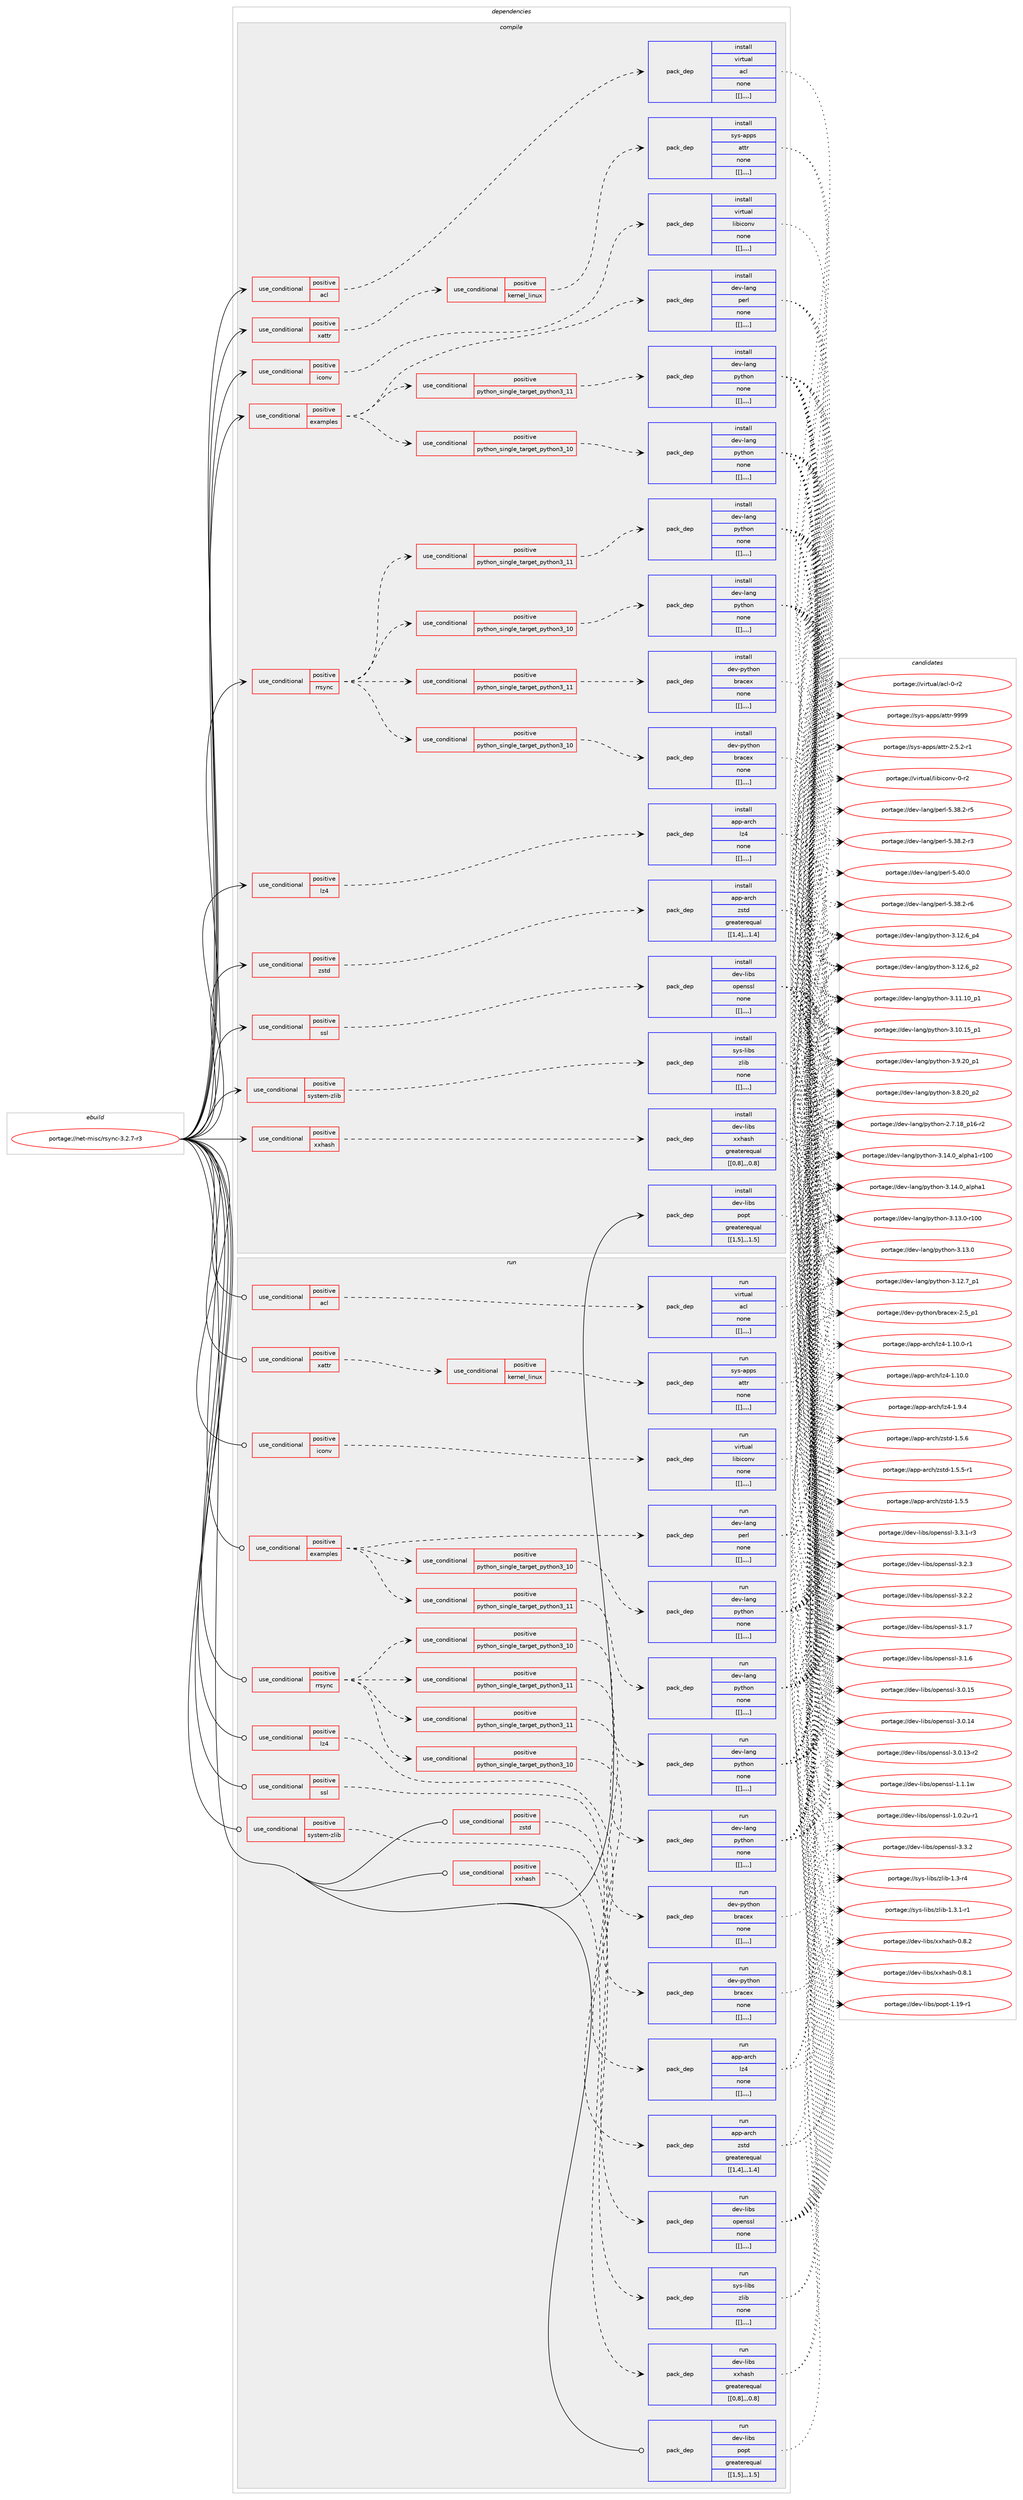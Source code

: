 digraph prolog {

# *************
# Graph options
# *************

newrank=true;
concentrate=true;
compound=true;
graph [rankdir=LR,fontname=Helvetica,fontsize=10,ranksep=1.5];#, ranksep=2.5, nodesep=0.2];
edge  [arrowhead=vee];
node  [fontname=Helvetica,fontsize=10];

# **********
# The ebuild
# **********

subgraph cluster_leftcol {
color=gray;
label=<<i>ebuild</i>>;
id [label="portage://net-misc/rsync-3.2.7-r3", color=red, width=4, href="../net-misc/rsync-3.2.7-r3.svg"];
}

# ****************
# The dependencies
# ****************

subgraph cluster_midcol {
color=gray;
label=<<i>dependencies</i>>;
subgraph cluster_compile {
fillcolor="#eeeeee";
style=filled;
label=<<i>compile</i>>;
subgraph cond104878 {
dependency397306 [label=<<TABLE BORDER="0" CELLBORDER="1" CELLSPACING="0" CELLPADDING="4"><TR><TD ROWSPAN="3" CELLPADDING="10">use_conditional</TD></TR><TR><TD>positive</TD></TR><TR><TD>acl</TD></TR></TABLE>>, shape=none, color=red];
subgraph pack289442 {
dependency397309 [label=<<TABLE BORDER="0" CELLBORDER="1" CELLSPACING="0" CELLPADDING="4" WIDTH="220"><TR><TD ROWSPAN="6" CELLPADDING="30">pack_dep</TD></TR><TR><TD WIDTH="110">install</TD></TR><TR><TD>virtual</TD></TR><TR><TD>acl</TD></TR><TR><TD>none</TD></TR><TR><TD>[[],,,,]</TD></TR></TABLE>>, shape=none, color=blue];
}
dependency397306:e -> dependency397309:w [weight=20,style="dashed",arrowhead="vee"];
}
id:e -> dependency397306:w [weight=20,style="solid",arrowhead="vee"];
subgraph cond104882 {
dependency397314 [label=<<TABLE BORDER="0" CELLBORDER="1" CELLSPACING="0" CELLPADDING="4"><TR><TD ROWSPAN="3" CELLPADDING="10">use_conditional</TD></TR><TR><TD>positive</TD></TR><TR><TD>examples</TD></TR></TABLE>>, shape=none, color=red];
subgraph cond104910 {
dependency397425 [label=<<TABLE BORDER="0" CELLBORDER="1" CELLSPACING="0" CELLPADDING="4"><TR><TD ROWSPAN="3" CELLPADDING="10">use_conditional</TD></TR><TR><TD>positive</TD></TR><TR><TD>python_single_target_python3_10</TD></TR></TABLE>>, shape=none, color=red];
subgraph pack289545 {
dependency397462 [label=<<TABLE BORDER="0" CELLBORDER="1" CELLSPACING="0" CELLPADDING="4" WIDTH="220"><TR><TD ROWSPAN="6" CELLPADDING="30">pack_dep</TD></TR><TR><TD WIDTH="110">install</TD></TR><TR><TD>dev-lang</TD></TR><TR><TD>python</TD></TR><TR><TD>none</TD></TR><TR><TD>[[],,,,]</TD></TR></TABLE>>, shape=none, color=blue];
}
dependency397425:e -> dependency397462:w [weight=20,style="dashed",arrowhead="vee"];
}
dependency397314:e -> dependency397425:w [weight=20,style="dashed",arrowhead="vee"];
subgraph cond104930 {
dependency397486 [label=<<TABLE BORDER="0" CELLBORDER="1" CELLSPACING="0" CELLPADDING="4"><TR><TD ROWSPAN="3" CELLPADDING="10">use_conditional</TD></TR><TR><TD>positive</TD></TR><TR><TD>python_single_target_python3_11</TD></TR></TABLE>>, shape=none, color=red];
subgraph pack289602 {
dependency397541 [label=<<TABLE BORDER="0" CELLBORDER="1" CELLSPACING="0" CELLPADDING="4" WIDTH="220"><TR><TD ROWSPAN="6" CELLPADDING="30">pack_dep</TD></TR><TR><TD WIDTH="110">install</TD></TR><TR><TD>dev-lang</TD></TR><TR><TD>python</TD></TR><TR><TD>none</TD></TR><TR><TD>[[],,,,]</TD></TR></TABLE>>, shape=none, color=blue];
}
dependency397486:e -> dependency397541:w [weight=20,style="dashed",arrowhead="vee"];
}
dependency397314:e -> dependency397486:w [weight=20,style="dashed",arrowhead="vee"];
subgraph pack289678 {
dependency397676 [label=<<TABLE BORDER="0" CELLBORDER="1" CELLSPACING="0" CELLPADDING="4" WIDTH="220"><TR><TD ROWSPAN="6" CELLPADDING="30">pack_dep</TD></TR><TR><TD WIDTH="110">install</TD></TR><TR><TD>dev-lang</TD></TR><TR><TD>perl</TD></TR><TR><TD>none</TD></TR><TR><TD>[[],,,,]</TD></TR></TABLE>>, shape=none, color=blue];
}
dependency397314:e -> dependency397676:w [weight=20,style="dashed",arrowhead="vee"];
}
id:e -> dependency397314:w [weight=20,style="solid",arrowhead="vee"];
subgraph cond105020 {
dependency397720 [label=<<TABLE BORDER="0" CELLBORDER="1" CELLSPACING="0" CELLPADDING="4"><TR><TD ROWSPAN="3" CELLPADDING="10">use_conditional</TD></TR><TR><TD>positive</TD></TR><TR><TD>iconv</TD></TR></TABLE>>, shape=none, color=red];
subgraph pack289790 {
dependency397847 [label=<<TABLE BORDER="0" CELLBORDER="1" CELLSPACING="0" CELLPADDING="4" WIDTH="220"><TR><TD ROWSPAN="6" CELLPADDING="30">pack_dep</TD></TR><TR><TD WIDTH="110">install</TD></TR><TR><TD>virtual</TD></TR><TR><TD>libiconv</TD></TR><TR><TD>none</TD></TR><TR><TD>[[],,,,]</TD></TR></TABLE>>, shape=none, color=blue];
}
dependency397720:e -> dependency397847:w [weight=20,style="dashed",arrowhead="vee"];
}
id:e -> dependency397720:w [weight=20,style="solid",arrowhead="vee"];
subgraph cond105056 {
dependency397852 [label=<<TABLE BORDER="0" CELLBORDER="1" CELLSPACING="0" CELLPADDING="4"><TR><TD ROWSPAN="3" CELLPADDING="10">use_conditional</TD></TR><TR><TD>positive</TD></TR><TR><TD>lz4</TD></TR></TABLE>>, shape=none, color=red];
subgraph pack289821 {
dependency397912 [label=<<TABLE BORDER="0" CELLBORDER="1" CELLSPACING="0" CELLPADDING="4" WIDTH="220"><TR><TD ROWSPAN="6" CELLPADDING="30">pack_dep</TD></TR><TR><TD WIDTH="110">install</TD></TR><TR><TD>app-arch</TD></TR><TR><TD>lz4</TD></TR><TR><TD>none</TD></TR><TR><TD>[[],,,,]</TD></TR></TABLE>>, shape=none, color=blue];
}
dependency397852:e -> dependency397912:w [weight=20,style="dashed",arrowhead="vee"];
}
id:e -> dependency397852:w [weight=20,style="solid",arrowhead="vee"];
subgraph cond105078 {
dependency397940 [label=<<TABLE BORDER="0" CELLBORDER="1" CELLSPACING="0" CELLPADDING="4"><TR><TD ROWSPAN="3" CELLPADDING="10">use_conditional</TD></TR><TR><TD>positive</TD></TR><TR><TD>rrsync</TD></TR></TABLE>>, shape=none, color=red];
subgraph cond105094 {
dependency397978 [label=<<TABLE BORDER="0" CELLBORDER="1" CELLSPACING="0" CELLPADDING="4"><TR><TD ROWSPAN="3" CELLPADDING="10">use_conditional</TD></TR><TR><TD>positive</TD></TR><TR><TD>python_single_target_python3_10</TD></TR></TABLE>>, shape=none, color=red];
subgraph pack289901 {
dependency397996 [label=<<TABLE BORDER="0" CELLBORDER="1" CELLSPACING="0" CELLPADDING="4" WIDTH="220"><TR><TD ROWSPAN="6" CELLPADDING="30">pack_dep</TD></TR><TR><TD WIDTH="110">install</TD></TR><TR><TD>dev-lang</TD></TR><TR><TD>python</TD></TR><TR><TD>none</TD></TR><TR><TD>[[],,,,]</TD></TR></TABLE>>, shape=none, color=blue];
}
dependency397978:e -> dependency397996:w [weight=20,style="dashed",arrowhead="vee"];
}
dependency397940:e -> dependency397978:w [weight=20,style="dashed",arrowhead="vee"];
subgraph cond105120 {
dependency398019 [label=<<TABLE BORDER="0" CELLBORDER="1" CELLSPACING="0" CELLPADDING="4"><TR><TD ROWSPAN="3" CELLPADDING="10">use_conditional</TD></TR><TR><TD>positive</TD></TR><TR><TD>python_single_target_python3_11</TD></TR></TABLE>>, shape=none, color=red];
subgraph pack289914 {
dependency398044 [label=<<TABLE BORDER="0" CELLBORDER="1" CELLSPACING="0" CELLPADDING="4" WIDTH="220"><TR><TD ROWSPAN="6" CELLPADDING="30">pack_dep</TD></TR><TR><TD WIDTH="110">install</TD></TR><TR><TD>dev-lang</TD></TR><TR><TD>python</TD></TR><TR><TD>none</TD></TR><TR><TD>[[],,,,]</TD></TR></TABLE>>, shape=none, color=blue];
}
dependency398019:e -> dependency398044:w [weight=20,style="dashed",arrowhead="vee"];
}
dependency397940:e -> dependency398019:w [weight=20,style="dashed",arrowhead="vee"];
subgraph cond105165 {
dependency398148 [label=<<TABLE BORDER="0" CELLBORDER="1" CELLSPACING="0" CELLPADDING="4"><TR><TD ROWSPAN="3" CELLPADDING="10">use_conditional</TD></TR><TR><TD>positive</TD></TR><TR><TD>python_single_target_python3_10</TD></TR></TABLE>>, shape=none, color=red];
subgraph pack289996 {
dependency398168 [label=<<TABLE BORDER="0" CELLBORDER="1" CELLSPACING="0" CELLPADDING="4" WIDTH="220"><TR><TD ROWSPAN="6" CELLPADDING="30">pack_dep</TD></TR><TR><TD WIDTH="110">install</TD></TR><TR><TD>dev-python</TD></TR><TR><TD>bracex</TD></TR><TR><TD>none</TD></TR><TR><TD>[[],,,,]</TD></TR></TABLE>>, shape=none, color=blue];
}
dependency398148:e -> dependency398168:w [weight=20,style="dashed",arrowhead="vee"];
}
dependency397940:e -> dependency398148:w [weight=20,style="dashed",arrowhead="vee"];
subgraph cond105196 {
dependency398264 [label=<<TABLE BORDER="0" CELLBORDER="1" CELLSPACING="0" CELLPADDING="4"><TR><TD ROWSPAN="3" CELLPADDING="10">use_conditional</TD></TR><TR><TD>positive</TD></TR><TR><TD>python_single_target_python3_11</TD></TR></TABLE>>, shape=none, color=red];
subgraph pack290101 {
dependency398298 [label=<<TABLE BORDER="0" CELLBORDER="1" CELLSPACING="0" CELLPADDING="4" WIDTH="220"><TR><TD ROWSPAN="6" CELLPADDING="30">pack_dep</TD></TR><TR><TD WIDTH="110">install</TD></TR><TR><TD>dev-python</TD></TR><TR><TD>bracex</TD></TR><TR><TD>none</TD></TR><TR><TD>[[],,,,]</TD></TR></TABLE>>, shape=none, color=blue];
}
dependency398264:e -> dependency398298:w [weight=20,style="dashed",arrowhead="vee"];
}
dependency397940:e -> dependency398264:w [weight=20,style="dashed",arrowhead="vee"];
}
id:e -> dependency397940:w [weight=20,style="solid",arrowhead="vee"];
subgraph cond105212 {
dependency398363 [label=<<TABLE BORDER="0" CELLBORDER="1" CELLSPACING="0" CELLPADDING="4"><TR><TD ROWSPAN="3" CELLPADDING="10">use_conditional</TD></TR><TR><TD>positive</TD></TR><TR><TD>ssl</TD></TR></TABLE>>, shape=none, color=red];
subgraph pack290154 {
dependency398406 [label=<<TABLE BORDER="0" CELLBORDER="1" CELLSPACING="0" CELLPADDING="4" WIDTH="220"><TR><TD ROWSPAN="6" CELLPADDING="30">pack_dep</TD></TR><TR><TD WIDTH="110">install</TD></TR><TR><TD>dev-libs</TD></TR><TR><TD>openssl</TD></TR><TR><TD>none</TD></TR><TR><TD>[[],,,,]</TD></TR></TABLE>>, shape=none, color=blue];
}
dependency398363:e -> dependency398406:w [weight=20,style="dashed",arrowhead="vee"];
}
id:e -> dependency398363:w [weight=20,style="solid",arrowhead="vee"];
subgraph cond105265 {
dependency398487 [label=<<TABLE BORDER="0" CELLBORDER="1" CELLSPACING="0" CELLPADDING="4"><TR><TD ROWSPAN="3" CELLPADDING="10">use_conditional</TD></TR><TR><TD>positive</TD></TR><TR><TD>system-zlib</TD></TR></TABLE>>, shape=none, color=red];
subgraph pack290231 {
dependency398491 [label=<<TABLE BORDER="0" CELLBORDER="1" CELLSPACING="0" CELLPADDING="4" WIDTH="220"><TR><TD ROWSPAN="6" CELLPADDING="30">pack_dep</TD></TR><TR><TD WIDTH="110">install</TD></TR><TR><TD>sys-libs</TD></TR><TR><TD>zlib</TD></TR><TR><TD>none</TD></TR><TR><TD>[[],,,,]</TD></TR></TABLE>>, shape=none, color=blue];
}
dependency398487:e -> dependency398491:w [weight=20,style="dashed",arrowhead="vee"];
}
id:e -> dependency398487:w [weight=20,style="solid",arrowhead="vee"];
subgraph cond105278 {
dependency398576 [label=<<TABLE BORDER="0" CELLBORDER="1" CELLSPACING="0" CELLPADDING="4"><TR><TD ROWSPAN="3" CELLPADDING="10">use_conditional</TD></TR><TR><TD>positive</TD></TR><TR><TD>xattr</TD></TR></TABLE>>, shape=none, color=red];
subgraph cond105297 {
dependency398598 [label=<<TABLE BORDER="0" CELLBORDER="1" CELLSPACING="0" CELLPADDING="4"><TR><TD ROWSPAN="3" CELLPADDING="10">use_conditional</TD></TR><TR><TD>positive</TD></TR><TR><TD>kernel_linux</TD></TR></TABLE>>, shape=none, color=red];
subgraph pack290317 {
dependency398640 [label=<<TABLE BORDER="0" CELLBORDER="1" CELLSPACING="0" CELLPADDING="4" WIDTH="220"><TR><TD ROWSPAN="6" CELLPADDING="30">pack_dep</TD></TR><TR><TD WIDTH="110">install</TD></TR><TR><TD>sys-apps</TD></TR><TR><TD>attr</TD></TR><TR><TD>none</TD></TR><TR><TD>[[],,,,]</TD></TR></TABLE>>, shape=none, color=blue];
}
dependency398598:e -> dependency398640:w [weight=20,style="dashed",arrowhead="vee"];
}
dependency398576:e -> dependency398598:w [weight=20,style="dashed",arrowhead="vee"];
}
id:e -> dependency398576:w [weight=20,style="solid",arrowhead="vee"];
subgraph cond105319 {
dependency398648 [label=<<TABLE BORDER="0" CELLBORDER="1" CELLSPACING="0" CELLPADDING="4"><TR><TD ROWSPAN="3" CELLPADDING="10">use_conditional</TD></TR><TR><TD>positive</TD></TR><TR><TD>xxhash</TD></TR></TABLE>>, shape=none, color=red];
subgraph pack290338 {
dependency398652 [label=<<TABLE BORDER="0" CELLBORDER="1" CELLSPACING="0" CELLPADDING="4" WIDTH="220"><TR><TD ROWSPAN="6" CELLPADDING="30">pack_dep</TD></TR><TR><TD WIDTH="110">install</TD></TR><TR><TD>dev-libs</TD></TR><TR><TD>xxhash</TD></TR><TR><TD>greaterequal</TD></TR><TR><TD>[[0,8],,,0.8]</TD></TR></TABLE>>, shape=none, color=blue];
}
dependency398648:e -> dependency398652:w [weight=20,style="dashed",arrowhead="vee"];
}
id:e -> dependency398648:w [weight=20,style="solid",arrowhead="vee"];
subgraph cond105342 {
dependency398735 [label=<<TABLE BORDER="0" CELLBORDER="1" CELLSPACING="0" CELLPADDING="4"><TR><TD ROWSPAN="3" CELLPADDING="10">use_conditional</TD></TR><TR><TD>positive</TD></TR><TR><TD>zstd</TD></TR></TABLE>>, shape=none, color=red];
subgraph pack290395 {
dependency398761 [label=<<TABLE BORDER="0" CELLBORDER="1" CELLSPACING="0" CELLPADDING="4" WIDTH="220"><TR><TD ROWSPAN="6" CELLPADDING="30">pack_dep</TD></TR><TR><TD WIDTH="110">install</TD></TR><TR><TD>app-arch</TD></TR><TR><TD>zstd</TD></TR><TR><TD>greaterequal</TD></TR><TR><TD>[[1,4],,,1.4]</TD></TR></TABLE>>, shape=none, color=blue];
}
dependency398735:e -> dependency398761:w [weight=20,style="dashed",arrowhead="vee"];
}
id:e -> dependency398735:w [weight=20,style="solid",arrowhead="vee"];
subgraph pack290416 {
dependency398808 [label=<<TABLE BORDER="0" CELLBORDER="1" CELLSPACING="0" CELLPADDING="4" WIDTH="220"><TR><TD ROWSPAN="6" CELLPADDING="30">pack_dep</TD></TR><TR><TD WIDTH="110">install</TD></TR><TR><TD>dev-libs</TD></TR><TR><TD>popt</TD></TR><TR><TD>greaterequal</TD></TR><TR><TD>[[1,5],,,1.5]</TD></TR></TABLE>>, shape=none, color=blue];
}
id:e -> dependency398808:w [weight=20,style="solid",arrowhead="vee"];
}
subgraph cluster_compileandrun {
fillcolor="#eeeeee";
style=filled;
label=<<i>compile and run</i>>;
}
subgraph cluster_run {
fillcolor="#eeeeee";
style=filled;
label=<<i>run</i>>;
subgraph cond105369 {
dependency398813 [label=<<TABLE BORDER="0" CELLBORDER="1" CELLSPACING="0" CELLPADDING="4"><TR><TD ROWSPAN="3" CELLPADDING="10">use_conditional</TD></TR><TR><TD>positive</TD></TR><TR><TD>acl</TD></TR></TABLE>>, shape=none, color=red];
subgraph pack290455 {
dependency398816 [label=<<TABLE BORDER="0" CELLBORDER="1" CELLSPACING="0" CELLPADDING="4" WIDTH="220"><TR><TD ROWSPAN="6" CELLPADDING="30">pack_dep</TD></TR><TR><TD WIDTH="110">run</TD></TR><TR><TD>virtual</TD></TR><TR><TD>acl</TD></TR><TR><TD>none</TD></TR><TR><TD>[[],,,,]</TD></TR></TABLE>>, shape=none, color=blue];
}
dependency398813:e -> dependency398816:w [weight=20,style="dashed",arrowhead="vee"];
}
id:e -> dependency398813:w [weight=20,style="solid",arrowhead="odot"];
subgraph cond105374 {
dependency398861 [label=<<TABLE BORDER="0" CELLBORDER="1" CELLSPACING="0" CELLPADDING="4"><TR><TD ROWSPAN="3" CELLPADDING="10">use_conditional</TD></TR><TR><TD>positive</TD></TR><TR><TD>examples</TD></TR></TABLE>>, shape=none, color=red];
subgraph cond105385 {
dependency398886 [label=<<TABLE BORDER="0" CELLBORDER="1" CELLSPACING="0" CELLPADDING="4"><TR><TD ROWSPAN="3" CELLPADDING="10">use_conditional</TD></TR><TR><TD>positive</TD></TR><TR><TD>python_single_target_python3_10</TD></TR></TABLE>>, shape=none, color=red];
subgraph pack290506 {
dependency398969 [label=<<TABLE BORDER="0" CELLBORDER="1" CELLSPACING="0" CELLPADDING="4" WIDTH="220"><TR><TD ROWSPAN="6" CELLPADDING="30">pack_dep</TD></TR><TR><TD WIDTH="110">run</TD></TR><TR><TD>dev-lang</TD></TR><TR><TD>python</TD></TR><TR><TD>none</TD></TR><TR><TD>[[],,,,]</TD></TR></TABLE>>, shape=none, color=blue];
}
dependency398886:e -> dependency398969:w [weight=20,style="dashed",arrowhead="vee"];
}
dependency398861:e -> dependency398886:w [weight=20,style="dashed",arrowhead="vee"];
subgraph cond105416 {
dependency399033 [label=<<TABLE BORDER="0" CELLBORDER="1" CELLSPACING="0" CELLPADDING="4"><TR><TD ROWSPAN="3" CELLPADDING="10">use_conditional</TD></TR><TR><TD>positive</TD></TR><TR><TD>python_single_target_python3_11</TD></TR></TABLE>>, shape=none, color=red];
subgraph pack290614 {
dependency399036 [label=<<TABLE BORDER="0" CELLBORDER="1" CELLSPACING="0" CELLPADDING="4" WIDTH="220"><TR><TD ROWSPAN="6" CELLPADDING="30">pack_dep</TD></TR><TR><TD WIDTH="110">run</TD></TR><TR><TD>dev-lang</TD></TR><TR><TD>python</TD></TR><TR><TD>none</TD></TR><TR><TD>[[],,,,]</TD></TR></TABLE>>, shape=none, color=blue];
}
dependency399033:e -> dependency399036:w [weight=20,style="dashed",arrowhead="vee"];
}
dependency398861:e -> dependency399033:w [weight=20,style="dashed",arrowhead="vee"];
subgraph pack290622 {
dependency399044 [label=<<TABLE BORDER="0" CELLBORDER="1" CELLSPACING="0" CELLPADDING="4" WIDTH="220"><TR><TD ROWSPAN="6" CELLPADDING="30">pack_dep</TD></TR><TR><TD WIDTH="110">run</TD></TR><TR><TD>dev-lang</TD></TR><TR><TD>perl</TD></TR><TR><TD>none</TD></TR><TR><TD>[[],,,,]</TD></TR></TABLE>>, shape=none, color=blue];
}
dependency398861:e -> dependency399044:w [weight=20,style="dashed",arrowhead="vee"];
}
id:e -> dependency398861:w [weight=20,style="solid",arrowhead="odot"];
subgraph cond105434 {
dependency399069 [label=<<TABLE BORDER="0" CELLBORDER="1" CELLSPACING="0" CELLPADDING="4"><TR><TD ROWSPAN="3" CELLPADDING="10">use_conditional</TD></TR><TR><TD>positive</TD></TR><TR><TD>iconv</TD></TR></TABLE>>, shape=none, color=red];
subgraph pack290650 {
dependency399106 [label=<<TABLE BORDER="0" CELLBORDER="1" CELLSPACING="0" CELLPADDING="4" WIDTH="220"><TR><TD ROWSPAN="6" CELLPADDING="30">pack_dep</TD></TR><TR><TD WIDTH="110">run</TD></TR><TR><TD>virtual</TD></TR><TR><TD>libiconv</TD></TR><TR><TD>none</TD></TR><TR><TD>[[],,,,]</TD></TR></TABLE>>, shape=none, color=blue];
}
dependency399069:e -> dependency399106:w [weight=20,style="dashed",arrowhead="vee"];
}
id:e -> dependency399069:w [weight=20,style="solid",arrowhead="odot"];
subgraph cond105452 {
dependency399182 [label=<<TABLE BORDER="0" CELLBORDER="1" CELLSPACING="0" CELLPADDING="4"><TR><TD ROWSPAN="3" CELLPADDING="10">use_conditional</TD></TR><TR><TD>positive</TD></TR><TR><TD>lz4</TD></TR></TABLE>>, shape=none, color=red];
subgraph pack290728 {
dependency399202 [label=<<TABLE BORDER="0" CELLBORDER="1" CELLSPACING="0" CELLPADDING="4" WIDTH="220"><TR><TD ROWSPAN="6" CELLPADDING="30">pack_dep</TD></TR><TR><TD WIDTH="110">run</TD></TR><TR><TD>app-arch</TD></TR><TR><TD>lz4</TD></TR><TR><TD>none</TD></TR><TR><TD>[[],,,,]</TD></TR></TABLE>>, shape=none, color=blue];
}
dependency399182:e -> dependency399202:w [weight=20,style="dashed",arrowhead="vee"];
}
id:e -> dependency399182:w [weight=20,style="solid",arrowhead="odot"];
subgraph cond105496 {
dependency399304 [label=<<TABLE BORDER="0" CELLBORDER="1" CELLSPACING="0" CELLPADDING="4"><TR><TD ROWSPAN="3" CELLPADDING="10">use_conditional</TD></TR><TR><TD>positive</TD></TR><TR><TD>rrsync</TD></TR></TABLE>>, shape=none, color=red];
subgraph cond105514 {
dependency399366 [label=<<TABLE BORDER="0" CELLBORDER="1" CELLSPACING="0" CELLPADDING="4"><TR><TD ROWSPAN="3" CELLPADDING="10">use_conditional</TD></TR><TR><TD>positive</TD></TR><TR><TD>python_single_target_python3_10</TD></TR></TABLE>>, shape=none, color=red];
subgraph pack290859 {
dependency399384 [label=<<TABLE BORDER="0" CELLBORDER="1" CELLSPACING="0" CELLPADDING="4" WIDTH="220"><TR><TD ROWSPAN="6" CELLPADDING="30">pack_dep</TD></TR><TR><TD WIDTH="110">run</TD></TR><TR><TD>dev-lang</TD></TR><TR><TD>python</TD></TR><TR><TD>none</TD></TR><TR><TD>[[],,,,]</TD></TR></TABLE>>, shape=none, color=blue];
}
dependency399366:e -> dependency399384:w [weight=20,style="dashed",arrowhead="vee"];
}
dependency399304:e -> dependency399366:w [weight=20,style="dashed",arrowhead="vee"];
subgraph cond105521 {
dependency399405 [label=<<TABLE BORDER="0" CELLBORDER="1" CELLSPACING="0" CELLPADDING="4"><TR><TD ROWSPAN="3" CELLPADDING="10">use_conditional</TD></TR><TR><TD>positive</TD></TR><TR><TD>python_single_target_python3_11</TD></TR></TABLE>>, shape=none, color=red];
subgraph pack290913 {
dependency399477 [label=<<TABLE BORDER="0" CELLBORDER="1" CELLSPACING="0" CELLPADDING="4" WIDTH="220"><TR><TD ROWSPAN="6" CELLPADDING="30">pack_dep</TD></TR><TR><TD WIDTH="110">run</TD></TR><TR><TD>dev-lang</TD></TR><TR><TD>python</TD></TR><TR><TD>none</TD></TR><TR><TD>[[],,,,]</TD></TR></TABLE>>, shape=none, color=blue];
}
dependency399405:e -> dependency399477:w [weight=20,style="dashed",arrowhead="vee"];
}
dependency399304:e -> dependency399405:w [weight=20,style="dashed",arrowhead="vee"];
subgraph cond105551 {
dependency399497 [label=<<TABLE BORDER="0" CELLBORDER="1" CELLSPACING="0" CELLPADDING="4"><TR><TD ROWSPAN="3" CELLPADDING="10">use_conditional</TD></TR><TR><TD>positive</TD></TR><TR><TD>python_single_target_python3_10</TD></TR></TABLE>>, shape=none, color=red];
subgraph pack290943 {
dependency399504 [label=<<TABLE BORDER="0" CELLBORDER="1" CELLSPACING="0" CELLPADDING="4" WIDTH="220"><TR><TD ROWSPAN="6" CELLPADDING="30">pack_dep</TD></TR><TR><TD WIDTH="110">run</TD></TR><TR><TD>dev-python</TD></TR><TR><TD>bracex</TD></TR><TR><TD>none</TD></TR><TR><TD>[[],,,,]</TD></TR></TABLE>>, shape=none, color=blue];
}
dependency399497:e -> dependency399504:w [weight=20,style="dashed",arrowhead="vee"];
}
dependency399304:e -> dependency399497:w [weight=20,style="dashed",arrowhead="vee"];
subgraph cond105566 {
dependency399537 [label=<<TABLE BORDER="0" CELLBORDER="1" CELLSPACING="0" CELLPADDING="4"><TR><TD ROWSPAN="3" CELLPADDING="10">use_conditional</TD></TR><TR><TD>positive</TD></TR><TR><TD>python_single_target_python3_11</TD></TR></TABLE>>, shape=none, color=red];
subgraph pack290998 {
dependency399584 [label=<<TABLE BORDER="0" CELLBORDER="1" CELLSPACING="0" CELLPADDING="4" WIDTH="220"><TR><TD ROWSPAN="6" CELLPADDING="30">pack_dep</TD></TR><TR><TD WIDTH="110">run</TD></TR><TR><TD>dev-python</TD></TR><TR><TD>bracex</TD></TR><TR><TD>none</TD></TR><TR><TD>[[],,,,]</TD></TR></TABLE>>, shape=none, color=blue];
}
dependency399537:e -> dependency399584:w [weight=20,style="dashed",arrowhead="vee"];
}
dependency399304:e -> dependency399537:w [weight=20,style="dashed",arrowhead="vee"];
}
id:e -> dependency399304:w [weight=20,style="solid",arrowhead="odot"];
subgraph cond105581 {
dependency399630 [label=<<TABLE BORDER="0" CELLBORDER="1" CELLSPACING="0" CELLPADDING="4"><TR><TD ROWSPAN="3" CELLPADDING="10">use_conditional</TD></TR><TR><TD>positive</TD></TR><TR><TD>ssl</TD></TR></TABLE>>, shape=none, color=red];
subgraph pack291042 {
dependency399650 [label=<<TABLE BORDER="0" CELLBORDER="1" CELLSPACING="0" CELLPADDING="4" WIDTH="220"><TR><TD ROWSPAN="6" CELLPADDING="30">pack_dep</TD></TR><TR><TD WIDTH="110">run</TD></TR><TR><TD>dev-libs</TD></TR><TR><TD>openssl</TD></TR><TR><TD>none</TD></TR><TR><TD>[[],,,,]</TD></TR></TABLE>>, shape=none, color=blue];
}
dependency399630:e -> dependency399650:w [weight=20,style="dashed",arrowhead="vee"];
}
id:e -> dependency399630:w [weight=20,style="solid",arrowhead="odot"];
subgraph cond105610 {
dependency399693 [label=<<TABLE BORDER="0" CELLBORDER="1" CELLSPACING="0" CELLPADDING="4"><TR><TD ROWSPAN="3" CELLPADDING="10">use_conditional</TD></TR><TR><TD>positive</TD></TR><TR><TD>system-zlib</TD></TR></TABLE>>, shape=none, color=red];
subgraph pack291084 {
dependency399734 [label=<<TABLE BORDER="0" CELLBORDER="1" CELLSPACING="0" CELLPADDING="4" WIDTH="220"><TR><TD ROWSPAN="6" CELLPADDING="30">pack_dep</TD></TR><TR><TD WIDTH="110">run</TD></TR><TR><TD>sys-libs</TD></TR><TR><TD>zlib</TD></TR><TR><TD>none</TD></TR><TR><TD>[[],,,,]</TD></TR></TABLE>>, shape=none, color=blue];
}
dependency399693:e -> dependency399734:w [weight=20,style="dashed",arrowhead="vee"];
}
id:e -> dependency399693:w [weight=20,style="solid",arrowhead="odot"];
subgraph cond105619 {
dependency399740 [label=<<TABLE BORDER="0" CELLBORDER="1" CELLSPACING="0" CELLPADDING="4"><TR><TD ROWSPAN="3" CELLPADDING="10">use_conditional</TD></TR><TR><TD>positive</TD></TR><TR><TD>xattr</TD></TR></TABLE>>, shape=none, color=red];
subgraph cond105620 {
dependency399807 [label=<<TABLE BORDER="0" CELLBORDER="1" CELLSPACING="0" CELLPADDING="4"><TR><TD ROWSPAN="3" CELLPADDING="10">use_conditional</TD></TR><TR><TD>positive</TD></TR><TR><TD>kernel_linux</TD></TR></TABLE>>, shape=none, color=red];
subgraph pack291166 {
dependency399828 [label=<<TABLE BORDER="0" CELLBORDER="1" CELLSPACING="0" CELLPADDING="4" WIDTH="220"><TR><TD ROWSPAN="6" CELLPADDING="30">pack_dep</TD></TR><TR><TD WIDTH="110">run</TD></TR><TR><TD>sys-apps</TD></TR><TR><TD>attr</TD></TR><TR><TD>none</TD></TR><TR><TD>[[],,,,]</TD></TR></TABLE>>, shape=none, color=blue];
}
dependency399807:e -> dependency399828:w [weight=20,style="dashed",arrowhead="vee"];
}
dependency399740:e -> dependency399807:w [weight=20,style="dashed",arrowhead="vee"];
}
id:e -> dependency399740:w [weight=20,style="solid",arrowhead="odot"];
subgraph cond105644 {
dependency399892 [label=<<TABLE BORDER="0" CELLBORDER="1" CELLSPACING="0" CELLPADDING="4"><TR><TD ROWSPAN="3" CELLPADDING="10">use_conditional</TD></TR><TR><TD>positive</TD></TR><TR><TD>xxhash</TD></TR></TABLE>>, shape=none, color=red];
subgraph pack291237 {
dependency399894 [label=<<TABLE BORDER="0" CELLBORDER="1" CELLSPACING="0" CELLPADDING="4" WIDTH="220"><TR><TD ROWSPAN="6" CELLPADDING="30">pack_dep</TD></TR><TR><TD WIDTH="110">run</TD></TR><TR><TD>dev-libs</TD></TR><TR><TD>xxhash</TD></TR><TR><TD>greaterequal</TD></TR><TR><TD>[[0,8],,,0.8]</TD></TR></TABLE>>, shape=none, color=blue];
}
dependency399892:e -> dependency399894:w [weight=20,style="dashed",arrowhead="vee"];
}
id:e -> dependency399892:w [weight=20,style="solid",arrowhead="odot"];
subgraph cond105660 {
dependency399939 [label=<<TABLE BORDER="0" CELLBORDER="1" CELLSPACING="0" CELLPADDING="4"><TR><TD ROWSPAN="3" CELLPADDING="10">use_conditional</TD></TR><TR><TD>positive</TD></TR><TR><TD>zstd</TD></TR></TABLE>>, shape=none, color=red];
subgraph pack291291 {
dependency399974 [label=<<TABLE BORDER="0" CELLBORDER="1" CELLSPACING="0" CELLPADDING="4" WIDTH="220"><TR><TD ROWSPAN="6" CELLPADDING="30">pack_dep</TD></TR><TR><TD WIDTH="110">run</TD></TR><TR><TD>app-arch</TD></TR><TR><TD>zstd</TD></TR><TR><TD>greaterequal</TD></TR><TR><TD>[[1,4],,,1.4]</TD></TR></TABLE>>, shape=none, color=blue];
}
dependency399939:e -> dependency399974:w [weight=20,style="dashed",arrowhead="vee"];
}
id:e -> dependency399939:w [weight=20,style="solid",arrowhead="odot"];
subgraph pack291298 {
dependency400016 [label=<<TABLE BORDER="0" CELLBORDER="1" CELLSPACING="0" CELLPADDING="4" WIDTH="220"><TR><TD ROWSPAN="6" CELLPADDING="30">pack_dep</TD></TR><TR><TD WIDTH="110">run</TD></TR><TR><TD>dev-libs</TD></TR><TR><TD>popt</TD></TR><TR><TD>greaterequal</TD></TR><TR><TD>[[1,5],,,1.5]</TD></TR></TABLE>>, shape=none, color=blue];
}
id:e -> dependency400016:w [weight=20,style="solid",arrowhead="odot"];
}
}

# **************
# The candidates
# **************

subgraph cluster_choices {
rank=same;
color=gray;
label=<<i>candidates</i>>;

subgraph choice290257 {
color=black;
nodesep=1;
choice1181051141161179710847979910845484511450 [label="portage://virtual/acl-0-r2", color=red, width=4,href="../virtual/acl-0-r2.svg"];
dependency397309:e -> choice1181051141161179710847979910845484511450:w [style=dotted,weight="100"];
}
subgraph choice290258 {
color=black;
nodesep=1;
choice100101118451089711010347112121116104111110455146495246489597108112104974945114494848 [label="portage://dev-lang/python-3.14.0_alpha1-r100", color=red, width=4,href="../dev-lang/python-3.14.0_alpha1-r100.svg"];
choice1001011184510897110103471121211161041111104551464952464895971081121049749 [label="portage://dev-lang/python-3.14.0_alpha1", color=red, width=4,href="../dev-lang/python-3.14.0_alpha1.svg"];
choice1001011184510897110103471121211161041111104551464951464845114494848 [label="portage://dev-lang/python-3.13.0-r100", color=red, width=4,href="../dev-lang/python-3.13.0-r100.svg"];
choice10010111845108971101034711212111610411111045514649514648 [label="portage://dev-lang/python-3.13.0", color=red, width=4,href="../dev-lang/python-3.13.0.svg"];
choice100101118451089711010347112121116104111110455146495046559511249 [label="portage://dev-lang/python-3.12.7_p1", color=red, width=4,href="../dev-lang/python-3.12.7_p1.svg"];
choice100101118451089711010347112121116104111110455146495046549511252 [label="portage://dev-lang/python-3.12.6_p4", color=red, width=4,href="../dev-lang/python-3.12.6_p4.svg"];
choice100101118451089711010347112121116104111110455146495046549511250 [label="portage://dev-lang/python-3.12.6_p2", color=red, width=4,href="../dev-lang/python-3.12.6_p2.svg"];
choice10010111845108971101034711212111610411111045514649494649489511249 [label="portage://dev-lang/python-3.11.10_p1", color=red, width=4,href="../dev-lang/python-3.11.10_p1.svg"];
choice10010111845108971101034711212111610411111045514649484649539511249 [label="portage://dev-lang/python-3.10.15_p1", color=red, width=4,href="../dev-lang/python-3.10.15_p1.svg"];
choice100101118451089711010347112121116104111110455146574650489511249 [label="portage://dev-lang/python-3.9.20_p1", color=red, width=4,href="../dev-lang/python-3.9.20_p1.svg"];
choice100101118451089711010347112121116104111110455146564650489511250 [label="portage://dev-lang/python-3.8.20_p2", color=red, width=4,href="../dev-lang/python-3.8.20_p2.svg"];
choice100101118451089711010347112121116104111110455046554649569511249544511450 [label="portage://dev-lang/python-2.7.18_p16-r2", color=red, width=4,href="../dev-lang/python-2.7.18_p16-r2.svg"];
dependency397462:e -> choice100101118451089711010347112121116104111110455146495246489597108112104974945114494848:w [style=dotted,weight="100"];
dependency397462:e -> choice1001011184510897110103471121211161041111104551464952464895971081121049749:w [style=dotted,weight="100"];
dependency397462:e -> choice1001011184510897110103471121211161041111104551464951464845114494848:w [style=dotted,weight="100"];
dependency397462:e -> choice10010111845108971101034711212111610411111045514649514648:w [style=dotted,weight="100"];
dependency397462:e -> choice100101118451089711010347112121116104111110455146495046559511249:w [style=dotted,weight="100"];
dependency397462:e -> choice100101118451089711010347112121116104111110455146495046549511252:w [style=dotted,weight="100"];
dependency397462:e -> choice100101118451089711010347112121116104111110455146495046549511250:w [style=dotted,weight="100"];
dependency397462:e -> choice10010111845108971101034711212111610411111045514649494649489511249:w [style=dotted,weight="100"];
dependency397462:e -> choice10010111845108971101034711212111610411111045514649484649539511249:w [style=dotted,weight="100"];
dependency397462:e -> choice100101118451089711010347112121116104111110455146574650489511249:w [style=dotted,weight="100"];
dependency397462:e -> choice100101118451089711010347112121116104111110455146564650489511250:w [style=dotted,weight="100"];
dependency397462:e -> choice100101118451089711010347112121116104111110455046554649569511249544511450:w [style=dotted,weight="100"];
}
subgraph choice290267 {
color=black;
nodesep=1;
choice100101118451089711010347112121116104111110455146495246489597108112104974945114494848 [label="portage://dev-lang/python-3.14.0_alpha1-r100", color=red, width=4,href="../dev-lang/python-3.14.0_alpha1-r100.svg"];
choice1001011184510897110103471121211161041111104551464952464895971081121049749 [label="portage://dev-lang/python-3.14.0_alpha1", color=red, width=4,href="../dev-lang/python-3.14.0_alpha1.svg"];
choice1001011184510897110103471121211161041111104551464951464845114494848 [label="portage://dev-lang/python-3.13.0-r100", color=red, width=4,href="../dev-lang/python-3.13.0-r100.svg"];
choice10010111845108971101034711212111610411111045514649514648 [label="portage://dev-lang/python-3.13.0", color=red, width=4,href="../dev-lang/python-3.13.0.svg"];
choice100101118451089711010347112121116104111110455146495046559511249 [label="portage://dev-lang/python-3.12.7_p1", color=red, width=4,href="../dev-lang/python-3.12.7_p1.svg"];
choice100101118451089711010347112121116104111110455146495046549511252 [label="portage://dev-lang/python-3.12.6_p4", color=red, width=4,href="../dev-lang/python-3.12.6_p4.svg"];
choice100101118451089711010347112121116104111110455146495046549511250 [label="portage://dev-lang/python-3.12.6_p2", color=red, width=4,href="../dev-lang/python-3.12.6_p2.svg"];
choice10010111845108971101034711212111610411111045514649494649489511249 [label="portage://dev-lang/python-3.11.10_p1", color=red, width=4,href="../dev-lang/python-3.11.10_p1.svg"];
choice10010111845108971101034711212111610411111045514649484649539511249 [label="portage://dev-lang/python-3.10.15_p1", color=red, width=4,href="../dev-lang/python-3.10.15_p1.svg"];
choice100101118451089711010347112121116104111110455146574650489511249 [label="portage://dev-lang/python-3.9.20_p1", color=red, width=4,href="../dev-lang/python-3.9.20_p1.svg"];
choice100101118451089711010347112121116104111110455146564650489511250 [label="portage://dev-lang/python-3.8.20_p2", color=red, width=4,href="../dev-lang/python-3.8.20_p2.svg"];
choice100101118451089711010347112121116104111110455046554649569511249544511450 [label="portage://dev-lang/python-2.7.18_p16-r2", color=red, width=4,href="../dev-lang/python-2.7.18_p16-r2.svg"];
dependency397541:e -> choice100101118451089711010347112121116104111110455146495246489597108112104974945114494848:w [style=dotted,weight="100"];
dependency397541:e -> choice1001011184510897110103471121211161041111104551464952464895971081121049749:w [style=dotted,weight="100"];
dependency397541:e -> choice1001011184510897110103471121211161041111104551464951464845114494848:w [style=dotted,weight="100"];
dependency397541:e -> choice10010111845108971101034711212111610411111045514649514648:w [style=dotted,weight="100"];
dependency397541:e -> choice100101118451089711010347112121116104111110455146495046559511249:w [style=dotted,weight="100"];
dependency397541:e -> choice100101118451089711010347112121116104111110455146495046549511252:w [style=dotted,weight="100"];
dependency397541:e -> choice100101118451089711010347112121116104111110455146495046549511250:w [style=dotted,weight="100"];
dependency397541:e -> choice10010111845108971101034711212111610411111045514649494649489511249:w [style=dotted,weight="100"];
dependency397541:e -> choice10010111845108971101034711212111610411111045514649484649539511249:w [style=dotted,weight="100"];
dependency397541:e -> choice100101118451089711010347112121116104111110455146574650489511249:w [style=dotted,weight="100"];
dependency397541:e -> choice100101118451089711010347112121116104111110455146564650489511250:w [style=dotted,weight="100"];
dependency397541:e -> choice100101118451089711010347112121116104111110455046554649569511249544511450:w [style=dotted,weight="100"];
}
subgraph choice290317 {
color=black;
nodesep=1;
choice10010111845108971101034711210111410845534652484648 [label="portage://dev-lang/perl-5.40.0", color=red, width=4,href="../dev-lang/perl-5.40.0.svg"];
choice100101118451089711010347112101114108455346515646504511454 [label="portage://dev-lang/perl-5.38.2-r6", color=red, width=4,href="../dev-lang/perl-5.38.2-r6.svg"];
choice100101118451089711010347112101114108455346515646504511453 [label="portage://dev-lang/perl-5.38.2-r5", color=red, width=4,href="../dev-lang/perl-5.38.2-r5.svg"];
choice100101118451089711010347112101114108455346515646504511451 [label="portage://dev-lang/perl-5.38.2-r3", color=red, width=4,href="../dev-lang/perl-5.38.2-r3.svg"];
dependency397676:e -> choice10010111845108971101034711210111410845534652484648:w [style=dotted,weight="100"];
dependency397676:e -> choice100101118451089711010347112101114108455346515646504511454:w [style=dotted,weight="100"];
dependency397676:e -> choice100101118451089711010347112101114108455346515646504511453:w [style=dotted,weight="100"];
dependency397676:e -> choice100101118451089711010347112101114108455346515646504511451:w [style=dotted,weight="100"];
}
subgraph choice290323 {
color=black;
nodesep=1;
choice1181051141161179710847108105981059911111011845484511450 [label="portage://virtual/libiconv-0-r2", color=red, width=4,href="../virtual/libiconv-0-r2.svg"];
dependency397847:e -> choice1181051141161179710847108105981059911111011845484511450:w [style=dotted,weight="100"];
}
subgraph choice290334 {
color=black;
nodesep=1;
choice971121124597114991044710812252454946494846484511449 [label="portage://app-arch/lz4-1.10.0-r1", color=red, width=4,href="../app-arch/lz4-1.10.0-r1.svg"];
choice97112112459711499104471081225245494649484648 [label="portage://app-arch/lz4-1.10.0", color=red, width=4,href="../app-arch/lz4-1.10.0.svg"];
choice971121124597114991044710812252454946574652 [label="portage://app-arch/lz4-1.9.4", color=red, width=4,href="../app-arch/lz4-1.9.4.svg"];
dependency397912:e -> choice971121124597114991044710812252454946494846484511449:w [style=dotted,weight="100"];
dependency397912:e -> choice97112112459711499104471081225245494649484648:w [style=dotted,weight="100"];
dependency397912:e -> choice971121124597114991044710812252454946574652:w [style=dotted,weight="100"];
}
subgraph choice290364 {
color=black;
nodesep=1;
choice100101118451089711010347112121116104111110455146495246489597108112104974945114494848 [label="portage://dev-lang/python-3.14.0_alpha1-r100", color=red, width=4,href="../dev-lang/python-3.14.0_alpha1-r100.svg"];
choice1001011184510897110103471121211161041111104551464952464895971081121049749 [label="portage://dev-lang/python-3.14.0_alpha1", color=red, width=4,href="../dev-lang/python-3.14.0_alpha1.svg"];
choice1001011184510897110103471121211161041111104551464951464845114494848 [label="portage://dev-lang/python-3.13.0-r100", color=red, width=4,href="../dev-lang/python-3.13.0-r100.svg"];
choice10010111845108971101034711212111610411111045514649514648 [label="portage://dev-lang/python-3.13.0", color=red, width=4,href="../dev-lang/python-3.13.0.svg"];
choice100101118451089711010347112121116104111110455146495046559511249 [label="portage://dev-lang/python-3.12.7_p1", color=red, width=4,href="../dev-lang/python-3.12.7_p1.svg"];
choice100101118451089711010347112121116104111110455146495046549511252 [label="portage://dev-lang/python-3.12.6_p4", color=red, width=4,href="../dev-lang/python-3.12.6_p4.svg"];
choice100101118451089711010347112121116104111110455146495046549511250 [label="portage://dev-lang/python-3.12.6_p2", color=red, width=4,href="../dev-lang/python-3.12.6_p2.svg"];
choice10010111845108971101034711212111610411111045514649494649489511249 [label="portage://dev-lang/python-3.11.10_p1", color=red, width=4,href="../dev-lang/python-3.11.10_p1.svg"];
choice10010111845108971101034711212111610411111045514649484649539511249 [label="portage://dev-lang/python-3.10.15_p1", color=red, width=4,href="../dev-lang/python-3.10.15_p1.svg"];
choice100101118451089711010347112121116104111110455146574650489511249 [label="portage://dev-lang/python-3.9.20_p1", color=red, width=4,href="../dev-lang/python-3.9.20_p1.svg"];
choice100101118451089711010347112121116104111110455146564650489511250 [label="portage://dev-lang/python-3.8.20_p2", color=red, width=4,href="../dev-lang/python-3.8.20_p2.svg"];
choice100101118451089711010347112121116104111110455046554649569511249544511450 [label="portage://dev-lang/python-2.7.18_p16-r2", color=red, width=4,href="../dev-lang/python-2.7.18_p16-r2.svg"];
dependency397996:e -> choice100101118451089711010347112121116104111110455146495246489597108112104974945114494848:w [style=dotted,weight="100"];
dependency397996:e -> choice1001011184510897110103471121211161041111104551464952464895971081121049749:w [style=dotted,weight="100"];
dependency397996:e -> choice1001011184510897110103471121211161041111104551464951464845114494848:w [style=dotted,weight="100"];
dependency397996:e -> choice10010111845108971101034711212111610411111045514649514648:w [style=dotted,weight="100"];
dependency397996:e -> choice100101118451089711010347112121116104111110455146495046559511249:w [style=dotted,weight="100"];
dependency397996:e -> choice100101118451089711010347112121116104111110455146495046549511252:w [style=dotted,weight="100"];
dependency397996:e -> choice100101118451089711010347112121116104111110455146495046549511250:w [style=dotted,weight="100"];
dependency397996:e -> choice10010111845108971101034711212111610411111045514649494649489511249:w [style=dotted,weight="100"];
dependency397996:e -> choice10010111845108971101034711212111610411111045514649484649539511249:w [style=dotted,weight="100"];
dependency397996:e -> choice100101118451089711010347112121116104111110455146574650489511249:w [style=dotted,weight="100"];
dependency397996:e -> choice100101118451089711010347112121116104111110455146564650489511250:w [style=dotted,weight="100"];
dependency397996:e -> choice100101118451089711010347112121116104111110455046554649569511249544511450:w [style=dotted,weight="100"];
}
subgraph choice290370 {
color=black;
nodesep=1;
choice100101118451089711010347112121116104111110455146495246489597108112104974945114494848 [label="portage://dev-lang/python-3.14.0_alpha1-r100", color=red, width=4,href="../dev-lang/python-3.14.0_alpha1-r100.svg"];
choice1001011184510897110103471121211161041111104551464952464895971081121049749 [label="portage://dev-lang/python-3.14.0_alpha1", color=red, width=4,href="../dev-lang/python-3.14.0_alpha1.svg"];
choice1001011184510897110103471121211161041111104551464951464845114494848 [label="portage://dev-lang/python-3.13.0-r100", color=red, width=4,href="../dev-lang/python-3.13.0-r100.svg"];
choice10010111845108971101034711212111610411111045514649514648 [label="portage://dev-lang/python-3.13.0", color=red, width=4,href="../dev-lang/python-3.13.0.svg"];
choice100101118451089711010347112121116104111110455146495046559511249 [label="portage://dev-lang/python-3.12.7_p1", color=red, width=4,href="../dev-lang/python-3.12.7_p1.svg"];
choice100101118451089711010347112121116104111110455146495046549511252 [label="portage://dev-lang/python-3.12.6_p4", color=red, width=4,href="../dev-lang/python-3.12.6_p4.svg"];
choice100101118451089711010347112121116104111110455146495046549511250 [label="portage://dev-lang/python-3.12.6_p2", color=red, width=4,href="../dev-lang/python-3.12.6_p2.svg"];
choice10010111845108971101034711212111610411111045514649494649489511249 [label="portage://dev-lang/python-3.11.10_p1", color=red, width=4,href="../dev-lang/python-3.11.10_p1.svg"];
choice10010111845108971101034711212111610411111045514649484649539511249 [label="portage://dev-lang/python-3.10.15_p1", color=red, width=4,href="../dev-lang/python-3.10.15_p1.svg"];
choice100101118451089711010347112121116104111110455146574650489511249 [label="portage://dev-lang/python-3.9.20_p1", color=red, width=4,href="../dev-lang/python-3.9.20_p1.svg"];
choice100101118451089711010347112121116104111110455146564650489511250 [label="portage://dev-lang/python-3.8.20_p2", color=red, width=4,href="../dev-lang/python-3.8.20_p2.svg"];
choice100101118451089711010347112121116104111110455046554649569511249544511450 [label="portage://dev-lang/python-2.7.18_p16-r2", color=red, width=4,href="../dev-lang/python-2.7.18_p16-r2.svg"];
dependency398044:e -> choice100101118451089711010347112121116104111110455146495246489597108112104974945114494848:w [style=dotted,weight="100"];
dependency398044:e -> choice1001011184510897110103471121211161041111104551464952464895971081121049749:w [style=dotted,weight="100"];
dependency398044:e -> choice1001011184510897110103471121211161041111104551464951464845114494848:w [style=dotted,weight="100"];
dependency398044:e -> choice10010111845108971101034711212111610411111045514649514648:w [style=dotted,weight="100"];
dependency398044:e -> choice100101118451089711010347112121116104111110455146495046559511249:w [style=dotted,weight="100"];
dependency398044:e -> choice100101118451089711010347112121116104111110455146495046549511252:w [style=dotted,weight="100"];
dependency398044:e -> choice100101118451089711010347112121116104111110455146495046549511250:w [style=dotted,weight="100"];
dependency398044:e -> choice10010111845108971101034711212111610411111045514649494649489511249:w [style=dotted,weight="100"];
dependency398044:e -> choice10010111845108971101034711212111610411111045514649484649539511249:w [style=dotted,weight="100"];
dependency398044:e -> choice100101118451089711010347112121116104111110455146574650489511249:w [style=dotted,weight="100"];
dependency398044:e -> choice100101118451089711010347112121116104111110455146564650489511250:w [style=dotted,weight="100"];
dependency398044:e -> choice100101118451089711010347112121116104111110455046554649569511249544511450:w [style=dotted,weight="100"];
}
subgraph choice290381 {
color=black;
nodesep=1;
choice1001011184511212111610411111047981149799101120455046539511249 [label="portage://dev-python/bracex-2.5_p1", color=red, width=4,href="../dev-python/bracex-2.5_p1.svg"];
dependency398168:e -> choice1001011184511212111610411111047981149799101120455046539511249:w [style=dotted,weight="100"];
}
subgraph choice290393 {
color=black;
nodesep=1;
choice1001011184511212111610411111047981149799101120455046539511249 [label="portage://dev-python/bracex-2.5_p1", color=red, width=4,href="../dev-python/bracex-2.5_p1.svg"];
dependency398298:e -> choice1001011184511212111610411111047981149799101120455046539511249:w [style=dotted,weight="100"];
}
subgraph choice290409 {
color=black;
nodesep=1;
choice100101118451081059811547111112101110115115108455146514650 [label="portage://dev-libs/openssl-3.3.2", color=red, width=4,href="../dev-libs/openssl-3.3.2.svg"];
choice1001011184510810598115471111121011101151151084551465146494511451 [label="portage://dev-libs/openssl-3.3.1-r3", color=red, width=4,href="../dev-libs/openssl-3.3.1-r3.svg"];
choice100101118451081059811547111112101110115115108455146504651 [label="portage://dev-libs/openssl-3.2.3", color=red, width=4,href="../dev-libs/openssl-3.2.3.svg"];
choice100101118451081059811547111112101110115115108455146504650 [label="portage://dev-libs/openssl-3.2.2", color=red, width=4,href="../dev-libs/openssl-3.2.2.svg"];
choice100101118451081059811547111112101110115115108455146494655 [label="portage://dev-libs/openssl-3.1.7", color=red, width=4,href="../dev-libs/openssl-3.1.7.svg"];
choice100101118451081059811547111112101110115115108455146494654 [label="portage://dev-libs/openssl-3.1.6", color=red, width=4,href="../dev-libs/openssl-3.1.6.svg"];
choice10010111845108105981154711111210111011511510845514648464953 [label="portage://dev-libs/openssl-3.0.15", color=red, width=4,href="../dev-libs/openssl-3.0.15.svg"];
choice10010111845108105981154711111210111011511510845514648464952 [label="portage://dev-libs/openssl-3.0.14", color=red, width=4,href="../dev-libs/openssl-3.0.14.svg"];
choice100101118451081059811547111112101110115115108455146484649514511450 [label="portage://dev-libs/openssl-3.0.13-r2", color=red, width=4,href="../dev-libs/openssl-3.0.13-r2.svg"];
choice100101118451081059811547111112101110115115108454946494649119 [label="portage://dev-libs/openssl-1.1.1w", color=red, width=4,href="../dev-libs/openssl-1.1.1w.svg"];
choice1001011184510810598115471111121011101151151084549464846501174511449 [label="portage://dev-libs/openssl-1.0.2u-r1", color=red, width=4,href="../dev-libs/openssl-1.0.2u-r1.svg"];
dependency398406:e -> choice100101118451081059811547111112101110115115108455146514650:w [style=dotted,weight="100"];
dependency398406:e -> choice1001011184510810598115471111121011101151151084551465146494511451:w [style=dotted,weight="100"];
dependency398406:e -> choice100101118451081059811547111112101110115115108455146504651:w [style=dotted,weight="100"];
dependency398406:e -> choice100101118451081059811547111112101110115115108455146504650:w [style=dotted,weight="100"];
dependency398406:e -> choice100101118451081059811547111112101110115115108455146494655:w [style=dotted,weight="100"];
dependency398406:e -> choice100101118451081059811547111112101110115115108455146494654:w [style=dotted,weight="100"];
dependency398406:e -> choice10010111845108105981154711111210111011511510845514648464953:w [style=dotted,weight="100"];
dependency398406:e -> choice10010111845108105981154711111210111011511510845514648464952:w [style=dotted,weight="100"];
dependency398406:e -> choice100101118451081059811547111112101110115115108455146484649514511450:w [style=dotted,weight="100"];
dependency398406:e -> choice100101118451081059811547111112101110115115108454946494649119:w [style=dotted,weight="100"];
dependency398406:e -> choice1001011184510810598115471111121011101151151084549464846501174511449:w [style=dotted,weight="100"];
}
subgraph choice290415 {
color=black;
nodesep=1;
choice115121115451081059811547122108105984549465146494511449 [label="portage://sys-libs/zlib-1.3.1-r1", color=red, width=4,href="../sys-libs/zlib-1.3.1-r1.svg"];
choice11512111545108105981154712210810598454946514511452 [label="portage://sys-libs/zlib-1.3-r4", color=red, width=4,href="../sys-libs/zlib-1.3-r4.svg"];
dependency398491:e -> choice115121115451081059811547122108105984549465146494511449:w [style=dotted,weight="100"];
dependency398491:e -> choice11512111545108105981154712210810598454946514511452:w [style=dotted,weight="100"];
}
subgraph choice290417 {
color=black;
nodesep=1;
choice115121115459711211211547971161161144557575757 [label="portage://sys-apps/attr-9999", color=red, width=4,href="../sys-apps/attr-9999.svg"];
choice115121115459711211211547971161161144550465346504511449 [label="portage://sys-apps/attr-2.5.2-r1", color=red, width=4,href="../sys-apps/attr-2.5.2-r1.svg"];
dependency398640:e -> choice115121115459711211211547971161161144557575757:w [style=dotted,weight="100"];
dependency398640:e -> choice115121115459711211211547971161161144550465346504511449:w [style=dotted,weight="100"];
}
subgraph choice290424 {
color=black;
nodesep=1;
choice10010111845108105981154712012010497115104454846564650 [label="portage://dev-libs/xxhash-0.8.2", color=red, width=4,href="../dev-libs/xxhash-0.8.2.svg"];
choice10010111845108105981154712012010497115104454846564649 [label="portage://dev-libs/xxhash-0.8.1", color=red, width=4,href="../dev-libs/xxhash-0.8.1.svg"];
dependency398652:e -> choice10010111845108105981154712012010497115104454846564650:w [style=dotted,weight="100"];
dependency398652:e -> choice10010111845108105981154712012010497115104454846564649:w [style=dotted,weight="100"];
}
subgraph choice290428 {
color=black;
nodesep=1;
choice9711211245971149910447122115116100454946534654 [label="portage://app-arch/zstd-1.5.6", color=red, width=4,href="../app-arch/zstd-1.5.6.svg"];
choice97112112459711499104471221151161004549465346534511449 [label="portage://app-arch/zstd-1.5.5-r1", color=red, width=4,href="../app-arch/zstd-1.5.5-r1.svg"];
choice9711211245971149910447122115116100454946534653 [label="portage://app-arch/zstd-1.5.5", color=red, width=4,href="../app-arch/zstd-1.5.5.svg"];
dependency398761:e -> choice9711211245971149910447122115116100454946534654:w [style=dotted,weight="100"];
dependency398761:e -> choice97112112459711499104471221151161004549465346534511449:w [style=dotted,weight="100"];
dependency398761:e -> choice9711211245971149910447122115116100454946534653:w [style=dotted,weight="100"];
}
subgraph choice290442 {
color=black;
nodesep=1;
choice10010111845108105981154711211111211645494649574511449 [label="portage://dev-libs/popt-1.19-r1", color=red, width=4,href="../dev-libs/popt-1.19-r1.svg"];
dependency398808:e -> choice10010111845108105981154711211111211645494649574511449:w [style=dotted,weight="100"];
}
subgraph choice290443 {
color=black;
nodesep=1;
choice1181051141161179710847979910845484511450 [label="portage://virtual/acl-0-r2", color=red, width=4,href="../virtual/acl-0-r2.svg"];
dependency398816:e -> choice1181051141161179710847979910845484511450:w [style=dotted,weight="100"];
}
subgraph choice290445 {
color=black;
nodesep=1;
choice100101118451089711010347112121116104111110455146495246489597108112104974945114494848 [label="portage://dev-lang/python-3.14.0_alpha1-r100", color=red, width=4,href="../dev-lang/python-3.14.0_alpha1-r100.svg"];
choice1001011184510897110103471121211161041111104551464952464895971081121049749 [label="portage://dev-lang/python-3.14.0_alpha1", color=red, width=4,href="../dev-lang/python-3.14.0_alpha1.svg"];
choice1001011184510897110103471121211161041111104551464951464845114494848 [label="portage://dev-lang/python-3.13.0-r100", color=red, width=4,href="../dev-lang/python-3.13.0-r100.svg"];
choice10010111845108971101034711212111610411111045514649514648 [label="portage://dev-lang/python-3.13.0", color=red, width=4,href="../dev-lang/python-3.13.0.svg"];
choice100101118451089711010347112121116104111110455146495046559511249 [label="portage://dev-lang/python-3.12.7_p1", color=red, width=4,href="../dev-lang/python-3.12.7_p1.svg"];
choice100101118451089711010347112121116104111110455146495046549511252 [label="portage://dev-lang/python-3.12.6_p4", color=red, width=4,href="../dev-lang/python-3.12.6_p4.svg"];
choice100101118451089711010347112121116104111110455146495046549511250 [label="portage://dev-lang/python-3.12.6_p2", color=red, width=4,href="../dev-lang/python-3.12.6_p2.svg"];
choice10010111845108971101034711212111610411111045514649494649489511249 [label="portage://dev-lang/python-3.11.10_p1", color=red, width=4,href="../dev-lang/python-3.11.10_p1.svg"];
choice10010111845108971101034711212111610411111045514649484649539511249 [label="portage://dev-lang/python-3.10.15_p1", color=red, width=4,href="../dev-lang/python-3.10.15_p1.svg"];
choice100101118451089711010347112121116104111110455146574650489511249 [label="portage://dev-lang/python-3.9.20_p1", color=red, width=4,href="../dev-lang/python-3.9.20_p1.svg"];
choice100101118451089711010347112121116104111110455146564650489511250 [label="portage://dev-lang/python-3.8.20_p2", color=red, width=4,href="../dev-lang/python-3.8.20_p2.svg"];
choice100101118451089711010347112121116104111110455046554649569511249544511450 [label="portage://dev-lang/python-2.7.18_p16-r2", color=red, width=4,href="../dev-lang/python-2.7.18_p16-r2.svg"];
dependency398969:e -> choice100101118451089711010347112121116104111110455146495246489597108112104974945114494848:w [style=dotted,weight="100"];
dependency398969:e -> choice1001011184510897110103471121211161041111104551464952464895971081121049749:w [style=dotted,weight="100"];
dependency398969:e -> choice1001011184510897110103471121211161041111104551464951464845114494848:w [style=dotted,weight="100"];
dependency398969:e -> choice10010111845108971101034711212111610411111045514649514648:w [style=dotted,weight="100"];
dependency398969:e -> choice100101118451089711010347112121116104111110455146495046559511249:w [style=dotted,weight="100"];
dependency398969:e -> choice100101118451089711010347112121116104111110455146495046549511252:w [style=dotted,weight="100"];
dependency398969:e -> choice100101118451089711010347112121116104111110455146495046549511250:w [style=dotted,weight="100"];
dependency398969:e -> choice10010111845108971101034711212111610411111045514649494649489511249:w [style=dotted,weight="100"];
dependency398969:e -> choice10010111845108971101034711212111610411111045514649484649539511249:w [style=dotted,weight="100"];
dependency398969:e -> choice100101118451089711010347112121116104111110455146574650489511249:w [style=dotted,weight="100"];
dependency398969:e -> choice100101118451089711010347112121116104111110455146564650489511250:w [style=dotted,weight="100"];
dependency398969:e -> choice100101118451089711010347112121116104111110455046554649569511249544511450:w [style=dotted,weight="100"];
}
subgraph choice290452 {
color=black;
nodesep=1;
choice100101118451089711010347112121116104111110455146495246489597108112104974945114494848 [label="portage://dev-lang/python-3.14.0_alpha1-r100", color=red, width=4,href="../dev-lang/python-3.14.0_alpha1-r100.svg"];
choice1001011184510897110103471121211161041111104551464952464895971081121049749 [label="portage://dev-lang/python-3.14.0_alpha1", color=red, width=4,href="../dev-lang/python-3.14.0_alpha1.svg"];
choice1001011184510897110103471121211161041111104551464951464845114494848 [label="portage://dev-lang/python-3.13.0-r100", color=red, width=4,href="../dev-lang/python-3.13.0-r100.svg"];
choice10010111845108971101034711212111610411111045514649514648 [label="portage://dev-lang/python-3.13.0", color=red, width=4,href="../dev-lang/python-3.13.0.svg"];
choice100101118451089711010347112121116104111110455146495046559511249 [label="portage://dev-lang/python-3.12.7_p1", color=red, width=4,href="../dev-lang/python-3.12.7_p1.svg"];
choice100101118451089711010347112121116104111110455146495046549511252 [label="portage://dev-lang/python-3.12.6_p4", color=red, width=4,href="../dev-lang/python-3.12.6_p4.svg"];
choice100101118451089711010347112121116104111110455146495046549511250 [label="portage://dev-lang/python-3.12.6_p2", color=red, width=4,href="../dev-lang/python-3.12.6_p2.svg"];
choice10010111845108971101034711212111610411111045514649494649489511249 [label="portage://dev-lang/python-3.11.10_p1", color=red, width=4,href="../dev-lang/python-3.11.10_p1.svg"];
choice10010111845108971101034711212111610411111045514649484649539511249 [label="portage://dev-lang/python-3.10.15_p1", color=red, width=4,href="../dev-lang/python-3.10.15_p1.svg"];
choice100101118451089711010347112121116104111110455146574650489511249 [label="portage://dev-lang/python-3.9.20_p1", color=red, width=4,href="../dev-lang/python-3.9.20_p1.svg"];
choice100101118451089711010347112121116104111110455146564650489511250 [label="portage://dev-lang/python-3.8.20_p2", color=red, width=4,href="../dev-lang/python-3.8.20_p2.svg"];
choice100101118451089711010347112121116104111110455046554649569511249544511450 [label="portage://dev-lang/python-2.7.18_p16-r2", color=red, width=4,href="../dev-lang/python-2.7.18_p16-r2.svg"];
dependency399036:e -> choice100101118451089711010347112121116104111110455146495246489597108112104974945114494848:w [style=dotted,weight="100"];
dependency399036:e -> choice1001011184510897110103471121211161041111104551464952464895971081121049749:w [style=dotted,weight="100"];
dependency399036:e -> choice1001011184510897110103471121211161041111104551464951464845114494848:w [style=dotted,weight="100"];
dependency399036:e -> choice10010111845108971101034711212111610411111045514649514648:w [style=dotted,weight="100"];
dependency399036:e -> choice100101118451089711010347112121116104111110455146495046559511249:w [style=dotted,weight="100"];
dependency399036:e -> choice100101118451089711010347112121116104111110455146495046549511252:w [style=dotted,weight="100"];
dependency399036:e -> choice100101118451089711010347112121116104111110455146495046549511250:w [style=dotted,weight="100"];
dependency399036:e -> choice10010111845108971101034711212111610411111045514649494649489511249:w [style=dotted,weight="100"];
dependency399036:e -> choice10010111845108971101034711212111610411111045514649484649539511249:w [style=dotted,weight="100"];
dependency399036:e -> choice100101118451089711010347112121116104111110455146574650489511249:w [style=dotted,weight="100"];
dependency399036:e -> choice100101118451089711010347112121116104111110455146564650489511250:w [style=dotted,weight="100"];
dependency399036:e -> choice100101118451089711010347112121116104111110455046554649569511249544511450:w [style=dotted,weight="100"];
}
subgraph choice290478 {
color=black;
nodesep=1;
choice10010111845108971101034711210111410845534652484648 [label="portage://dev-lang/perl-5.40.0", color=red, width=4,href="../dev-lang/perl-5.40.0.svg"];
choice100101118451089711010347112101114108455346515646504511454 [label="portage://dev-lang/perl-5.38.2-r6", color=red, width=4,href="../dev-lang/perl-5.38.2-r6.svg"];
choice100101118451089711010347112101114108455346515646504511453 [label="portage://dev-lang/perl-5.38.2-r5", color=red, width=4,href="../dev-lang/perl-5.38.2-r5.svg"];
choice100101118451089711010347112101114108455346515646504511451 [label="portage://dev-lang/perl-5.38.2-r3", color=red, width=4,href="../dev-lang/perl-5.38.2-r3.svg"];
dependency399044:e -> choice10010111845108971101034711210111410845534652484648:w [style=dotted,weight="100"];
dependency399044:e -> choice100101118451089711010347112101114108455346515646504511454:w [style=dotted,weight="100"];
dependency399044:e -> choice100101118451089711010347112101114108455346515646504511453:w [style=dotted,weight="100"];
dependency399044:e -> choice100101118451089711010347112101114108455346515646504511451:w [style=dotted,weight="100"];
}
subgraph choice290490 {
color=black;
nodesep=1;
choice1181051141161179710847108105981059911111011845484511450 [label="portage://virtual/libiconv-0-r2", color=red, width=4,href="../virtual/libiconv-0-r2.svg"];
dependency399106:e -> choice1181051141161179710847108105981059911111011845484511450:w [style=dotted,weight="100"];
}
subgraph choice290492 {
color=black;
nodesep=1;
choice971121124597114991044710812252454946494846484511449 [label="portage://app-arch/lz4-1.10.0-r1", color=red, width=4,href="../app-arch/lz4-1.10.0-r1.svg"];
choice97112112459711499104471081225245494649484648 [label="portage://app-arch/lz4-1.10.0", color=red, width=4,href="../app-arch/lz4-1.10.0.svg"];
choice971121124597114991044710812252454946574652 [label="portage://app-arch/lz4-1.9.4", color=red, width=4,href="../app-arch/lz4-1.9.4.svg"];
dependency399202:e -> choice971121124597114991044710812252454946494846484511449:w [style=dotted,weight="100"];
dependency399202:e -> choice97112112459711499104471081225245494649484648:w [style=dotted,weight="100"];
dependency399202:e -> choice971121124597114991044710812252454946574652:w [style=dotted,weight="100"];
}
subgraph choice290502 {
color=black;
nodesep=1;
choice100101118451089711010347112121116104111110455146495246489597108112104974945114494848 [label="portage://dev-lang/python-3.14.0_alpha1-r100", color=red, width=4,href="../dev-lang/python-3.14.0_alpha1-r100.svg"];
choice1001011184510897110103471121211161041111104551464952464895971081121049749 [label="portage://dev-lang/python-3.14.0_alpha1", color=red, width=4,href="../dev-lang/python-3.14.0_alpha1.svg"];
choice1001011184510897110103471121211161041111104551464951464845114494848 [label="portage://dev-lang/python-3.13.0-r100", color=red, width=4,href="../dev-lang/python-3.13.0-r100.svg"];
choice10010111845108971101034711212111610411111045514649514648 [label="portage://dev-lang/python-3.13.0", color=red, width=4,href="../dev-lang/python-3.13.0.svg"];
choice100101118451089711010347112121116104111110455146495046559511249 [label="portage://dev-lang/python-3.12.7_p1", color=red, width=4,href="../dev-lang/python-3.12.7_p1.svg"];
choice100101118451089711010347112121116104111110455146495046549511252 [label="portage://dev-lang/python-3.12.6_p4", color=red, width=4,href="../dev-lang/python-3.12.6_p4.svg"];
choice100101118451089711010347112121116104111110455146495046549511250 [label="portage://dev-lang/python-3.12.6_p2", color=red, width=4,href="../dev-lang/python-3.12.6_p2.svg"];
choice10010111845108971101034711212111610411111045514649494649489511249 [label="portage://dev-lang/python-3.11.10_p1", color=red, width=4,href="../dev-lang/python-3.11.10_p1.svg"];
choice10010111845108971101034711212111610411111045514649484649539511249 [label="portage://dev-lang/python-3.10.15_p1", color=red, width=4,href="../dev-lang/python-3.10.15_p1.svg"];
choice100101118451089711010347112121116104111110455146574650489511249 [label="portage://dev-lang/python-3.9.20_p1", color=red, width=4,href="../dev-lang/python-3.9.20_p1.svg"];
choice100101118451089711010347112121116104111110455146564650489511250 [label="portage://dev-lang/python-3.8.20_p2", color=red, width=4,href="../dev-lang/python-3.8.20_p2.svg"];
choice100101118451089711010347112121116104111110455046554649569511249544511450 [label="portage://dev-lang/python-2.7.18_p16-r2", color=red, width=4,href="../dev-lang/python-2.7.18_p16-r2.svg"];
dependency399384:e -> choice100101118451089711010347112121116104111110455146495246489597108112104974945114494848:w [style=dotted,weight="100"];
dependency399384:e -> choice1001011184510897110103471121211161041111104551464952464895971081121049749:w [style=dotted,weight="100"];
dependency399384:e -> choice1001011184510897110103471121211161041111104551464951464845114494848:w [style=dotted,weight="100"];
dependency399384:e -> choice10010111845108971101034711212111610411111045514649514648:w [style=dotted,weight="100"];
dependency399384:e -> choice100101118451089711010347112121116104111110455146495046559511249:w [style=dotted,weight="100"];
dependency399384:e -> choice100101118451089711010347112121116104111110455146495046549511252:w [style=dotted,weight="100"];
dependency399384:e -> choice100101118451089711010347112121116104111110455146495046549511250:w [style=dotted,weight="100"];
dependency399384:e -> choice10010111845108971101034711212111610411111045514649494649489511249:w [style=dotted,weight="100"];
dependency399384:e -> choice10010111845108971101034711212111610411111045514649484649539511249:w [style=dotted,weight="100"];
dependency399384:e -> choice100101118451089711010347112121116104111110455146574650489511249:w [style=dotted,weight="100"];
dependency399384:e -> choice100101118451089711010347112121116104111110455146564650489511250:w [style=dotted,weight="100"];
dependency399384:e -> choice100101118451089711010347112121116104111110455046554649569511249544511450:w [style=dotted,weight="100"];
}
subgraph choice290513 {
color=black;
nodesep=1;
choice100101118451089711010347112121116104111110455146495246489597108112104974945114494848 [label="portage://dev-lang/python-3.14.0_alpha1-r100", color=red, width=4,href="../dev-lang/python-3.14.0_alpha1-r100.svg"];
choice1001011184510897110103471121211161041111104551464952464895971081121049749 [label="portage://dev-lang/python-3.14.0_alpha1", color=red, width=4,href="../dev-lang/python-3.14.0_alpha1.svg"];
choice1001011184510897110103471121211161041111104551464951464845114494848 [label="portage://dev-lang/python-3.13.0-r100", color=red, width=4,href="../dev-lang/python-3.13.0-r100.svg"];
choice10010111845108971101034711212111610411111045514649514648 [label="portage://dev-lang/python-3.13.0", color=red, width=4,href="../dev-lang/python-3.13.0.svg"];
choice100101118451089711010347112121116104111110455146495046559511249 [label="portage://dev-lang/python-3.12.7_p1", color=red, width=4,href="../dev-lang/python-3.12.7_p1.svg"];
choice100101118451089711010347112121116104111110455146495046549511252 [label="portage://dev-lang/python-3.12.6_p4", color=red, width=4,href="../dev-lang/python-3.12.6_p4.svg"];
choice100101118451089711010347112121116104111110455146495046549511250 [label="portage://dev-lang/python-3.12.6_p2", color=red, width=4,href="../dev-lang/python-3.12.6_p2.svg"];
choice10010111845108971101034711212111610411111045514649494649489511249 [label="portage://dev-lang/python-3.11.10_p1", color=red, width=4,href="../dev-lang/python-3.11.10_p1.svg"];
choice10010111845108971101034711212111610411111045514649484649539511249 [label="portage://dev-lang/python-3.10.15_p1", color=red, width=4,href="../dev-lang/python-3.10.15_p1.svg"];
choice100101118451089711010347112121116104111110455146574650489511249 [label="portage://dev-lang/python-3.9.20_p1", color=red, width=4,href="../dev-lang/python-3.9.20_p1.svg"];
choice100101118451089711010347112121116104111110455146564650489511250 [label="portage://dev-lang/python-3.8.20_p2", color=red, width=4,href="../dev-lang/python-3.8.20_p2.svg"];
choice100101118451089711010347112121116104111110455046554649569511249544511450 [label="portage://dev-lang/python-2.7.18_p16-r2", color=red, width=4,href="../dev-lang/python-2.7.18_p16-r2.svg"];
dependency399477:e -> choice100101118451089711010347112121116104111110455146495246489597108112104974945114494848:w [style=dotted,weight="100"];
dependency399477:e -> choice1001011184510897110103471121211161041111104551464952464895971081121049749:w [style=dotted,weight="100"];
dependency399477:e -> choice1001011184510897110103471121211161041111104551464951464845114494848:w [style=dotted,weight="100"];
dependency399477:e -> choice10010111845108971101034711212111610411111045514649514648:w [style=dotted,weight="100"];
dependency399477:e -> choice100101118451089711010347112121116104111110455146495046559511249:w [style=dotted,weight="100"];
dependency399477:e -> choice100101118451089711010347112121116104111110455146495046549511252:w [style=dotted,weight="100"];
dependency399477:e -> choice100101118451089711010347112121116104111110455146495046549511250:w [style=dotted,weight="100"];
dependency399477:e -> choice10010111845108971101034711212111610411111045514649494649489511249:w [style=dotted,weight="100"];
dependency399477:e -> choice10010111845108971101034711212111610411111045514649484649539511249:w [style=dotted,weight="100"];
dependency399477:e -> choice100101118451089711010347112121116104111110455146574650489511249:w [style=dotted,weight="100"];
dependency399477:e -> choice100101118451089711010347112121116104111110455146564650489511250:w [style=dotted,weight="100"];
dependency399477:e -> choice100101118451089711010347112121116104111110455046554649569511249544511450:w [style=dotted,weight="100"];
}
subgraph choice290523 {
color=black;
nodesep=1;
choice1001011184511212111610411111047981149799101120455046539511249 [label="portage://dev-python/bracex-2.5_p1", color=red, width=4,href="../dev-python/bracex-2.5_p1.svg"];
dependency399504:e -> choice1001011184511212111610411111047981149799101120455046539511249:w [style=dotted,weight="100"];
}
subgraph choice290525 {
color=black;
nodesep=1;
choice1001011184511212111610411111047981149799101120455046539511249 [label="portage://dev-python/bracex-2.5_p1", color=red, width=4,href="../dev-python/bracex-2.5_p1.svg"];
dependency399584:e -> choice1001011184511212111610411111047981149799101120455046539511249:w [style=dotted,weight="100"];
}
subgraph choice290542 {
color=black;
nodesep=1;
choice100101118451081059811547111112101110115115108455146514650 [label="portage://dev-libs/openssl-3.3.2", color=red, width=4,href="../dev-libs/openssl-3.3.2.svg"];
choice1001011184510810598115471111121011101151151084551465146494511451 [label="portage://dev-libs/openssl-3.3.1-r3", color=red, width=4,href="../dev-libs/openssl-3.3.1-r3.svg"];
choice100101118451081059811547111112101110115115108455146504651 [label="portage://dev-libs/openssl-3.2.3", color=red, width=4,href="../dev-libs/openssl-3.2.3.svg"];
choice100101118451081059811547111112101110115115108455146504650 [label="portage://dev-libs/openssl-3.2.2", color=red, width=4,href="../dev-libs/openssl-3.2.2.svg"];
choice100101118451081059811547111112101110115115108455146494655 [label="portage://dev-libs/openssl-3.1.7", color=red, width=4,href="../dev-libs/openssl-3.1.7.svg"];
choice100101118451081059811547111112101110115115108455146494654 [label="portage://dev-libs/openssl-3.1.6", color=red, width=4,href="../dev-libs/openssl-3.1.6.svg"];
choice10010111845108105981154711111210111011511510845514648464953 [label="portage://dev-libs/openssl-3.0.15", color=red, width=4,href="../dev-libs/openssl-3.0.15.svg"];
choice10010111845108105981154711111210111011511510845514648464952 [label="portage://dev-libs/openssl-3.0.14", color=red, width=4,href="../dev-libs/openssl-3.0.14.svg"];
choice100101118451081059811547111112101110115115108455146484649514511450 [label="portage://dev-libs/openssl-3.0.13-r2", color=red, width=4,href="../dev-libs/openssl-3.0.13-r2.svg"];
choice100101118451081059811547111112101110115115108454946494649119 [label="portage://dev-libs/openssl-1.1.1w", color=red, width=4,href="../dev-libs/openssl-1.1.1w.svg"];
choice1001011184510810598115471111121011101151151084549464846501174511449 [label="portage://dev-libs/openssl-1.0.2u-r1", color=red, width=4,href="../dev-libs/openssl-1.0.2u-r1.svg"];
dependency399650:e -> choice100101118451081059811547111112101110115115108455146514650:w [style=dotted,weight="100"];
dependency399650:e -> choice1001011184510810598115471111121011101151151084551465146494511451:w [style=dotted,weight="100"];
dependency399650:e -> choice100101118451081059811547111112101110115115108455146504651:w [style=dotted,weight="100"];
dependency399650:e -> choice100101118451081059811547111112101110115115108455146504650:w [style=dotted,weight="100"];
dependency399650:e -> choice100101118451081059811547111112101110115115108455146494655:w [style=dotted,weight="100"];
dependency399650:e -> choice100101118451081059811547111112101110115115108455146494654:w [style=dotted,weight="100"];
dependency399650:e -> choice10010111845108105981154711111210111011511510845514648464953:w [style=dotted,weight="100"];
dependency399650:e -> choice10010111845108105981154711111210111011511510845514648464952:w [style=dotted,weight="100"];
dependency399650:e -> choice100101118451081059811547111112101110115115108455146484649514511450:w [style=dotted,weight="100"];
dependency399650:e -> choice100101118451081059811547111112101110115115108454946494649119:w [style=dotted,weight="100"];
dependency399650:e -> choice1001011184510810598115471111121011101151151084549464846501174511449:w [style=dotted,weight="100"];
}
subgraph choice290550 {
color=black;
nodesep=1;
choice115121115451081059811547122108105984549465146494511449 [label="portage://sys-libs/zlib-1.3.1-r1", color=red, width=4,href="../sys-libs/zlib-1.3.1-r1.svg"];
choice11512111545108105981154712210810598454946514511452 [label="portage://sys-libs/zlib-1.3-r4", color=red, width=4,href="../sys-libs/zlib-1.3-r4.svg"];
dependency399734:e -> choice115121115451081059811547122108105984549465146494511449:w [style=dotted,weight="100"];
dependency399734:e -> choice11512111545108105981154712210810598454946514511452:w [style=dotted,weight="100"];
}
subgraph choice290576 {
color=black;
nodesep=1;
choice115121115459711211211547971161161144557575757 [label="portage://sys-apps/attr-9999", color=red, width=4,href="../sys-apps/attr-9999.svg"];
choice115121115459711211211547971161161144550465346504511449 [label="portage://sys-apps/attr-2.5.2-r1", color=red, width=4,href="../sys-apps/attr-2.5.2-r1.svg"];
dependency399828:e -> choice115121115459711211211547971161161144557575757:w [style=dotted,weight="100"];
dependency399828:e -> choice115121115459711211211547971161161144550465346504511449:w [style=dotted,weight="100"];
}
subgraph choice290583 {
color=black;
nodesep=1;
choice10010111845108105981154712012010497115104454846564650 [label="portage://dev-libs/xxhash-0.8.2", color=red, width=4,href="../dev-libs/xxhash-0.8.2.svg"];
choice10010111845108105981154712012010497115104454846564649 [label="portage://dev-libs/xxhash-0.8.1", color=red, width=4,href="../dev-libs/xxhash-0.8.1.svg"];
dependency399894:e -> choice10010111845108105981154712012010497115104454846564650:w [style=dotted,weight="100"];
dependency399894:e -> choice10010111845108105981154712012010497115104454846564649:w [style=dotted,weight="100"];
}
subgraph choice290598 {
color=black;
nodesep=1;
choice9711211245971149910447122115116100454946534654 [label="portage://app-arch/zstd-1.5.6", color=red, width=4,href="../app-arch/zstd-1.5.6.svg"];
choice97112112459711499104471221151161004549465346534511449 [label="portage://app-arch/zstd-1.5.5-r1", color=red, width=4,href="../app-arch/zstd-1.5.5-r1.svg"];
choice9711211245971149910447122115116100454946534653 [label="portage://app-arch/zstd-1.5.5", color=red, width=4,href="../app-arch/zstd-1.5.5.svg"];
dependency399974:e -> choice9711211245971149910447122115116100454946534654:w [style=dotted,weight="100"];
dependency399974:e -> choice97112112459711499104471221151161004549465346534511449:w [style=dotted,weight="100"];
dependency399974:e -> choice9711211245971149910447122115116100454946534653:w [style=dotted,weight="100"];
}
subgraph choice290610 {
color=black;
nodesep=1;
choice10010111845108105981154711211111211645494649574511449 [label="portage://dev-libs/popt-1.19-r1", color=red, width=4,href="../dev-libs/popt-1.19-r1.svg"];
dependency400016:e -> choice10010111845108105981154711211111211645494649574511449:w [style=dotted,weight="100"];
}
}

}
